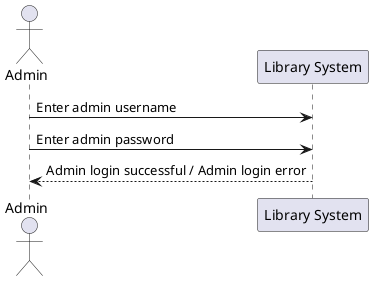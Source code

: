 @startuml
actor Admin
participant "Library System" as LS
Admin -> LS: Enter admin username
Admin -> LS: Enter admin password
LS --> Admin: Admin login successful / Admin login error
@enduml















old version
@startuml
actor User
participant "LibrarySystem" as LibrarySystem

activate User
User -> LibrarySystem: Click on "Login"
activate Librarysystem

LibrarySystem -> LibrarySystem: Enter username and password
     alt (Login details correct?)
     Librarysystem -> User: User logged in
     LibrarySystem -> User: Show welcome message
else (No)
     Librarysystem -> User: Show error message "Incorrect login details"
end

deactivate Librarysystem
deactivate User
@enduml